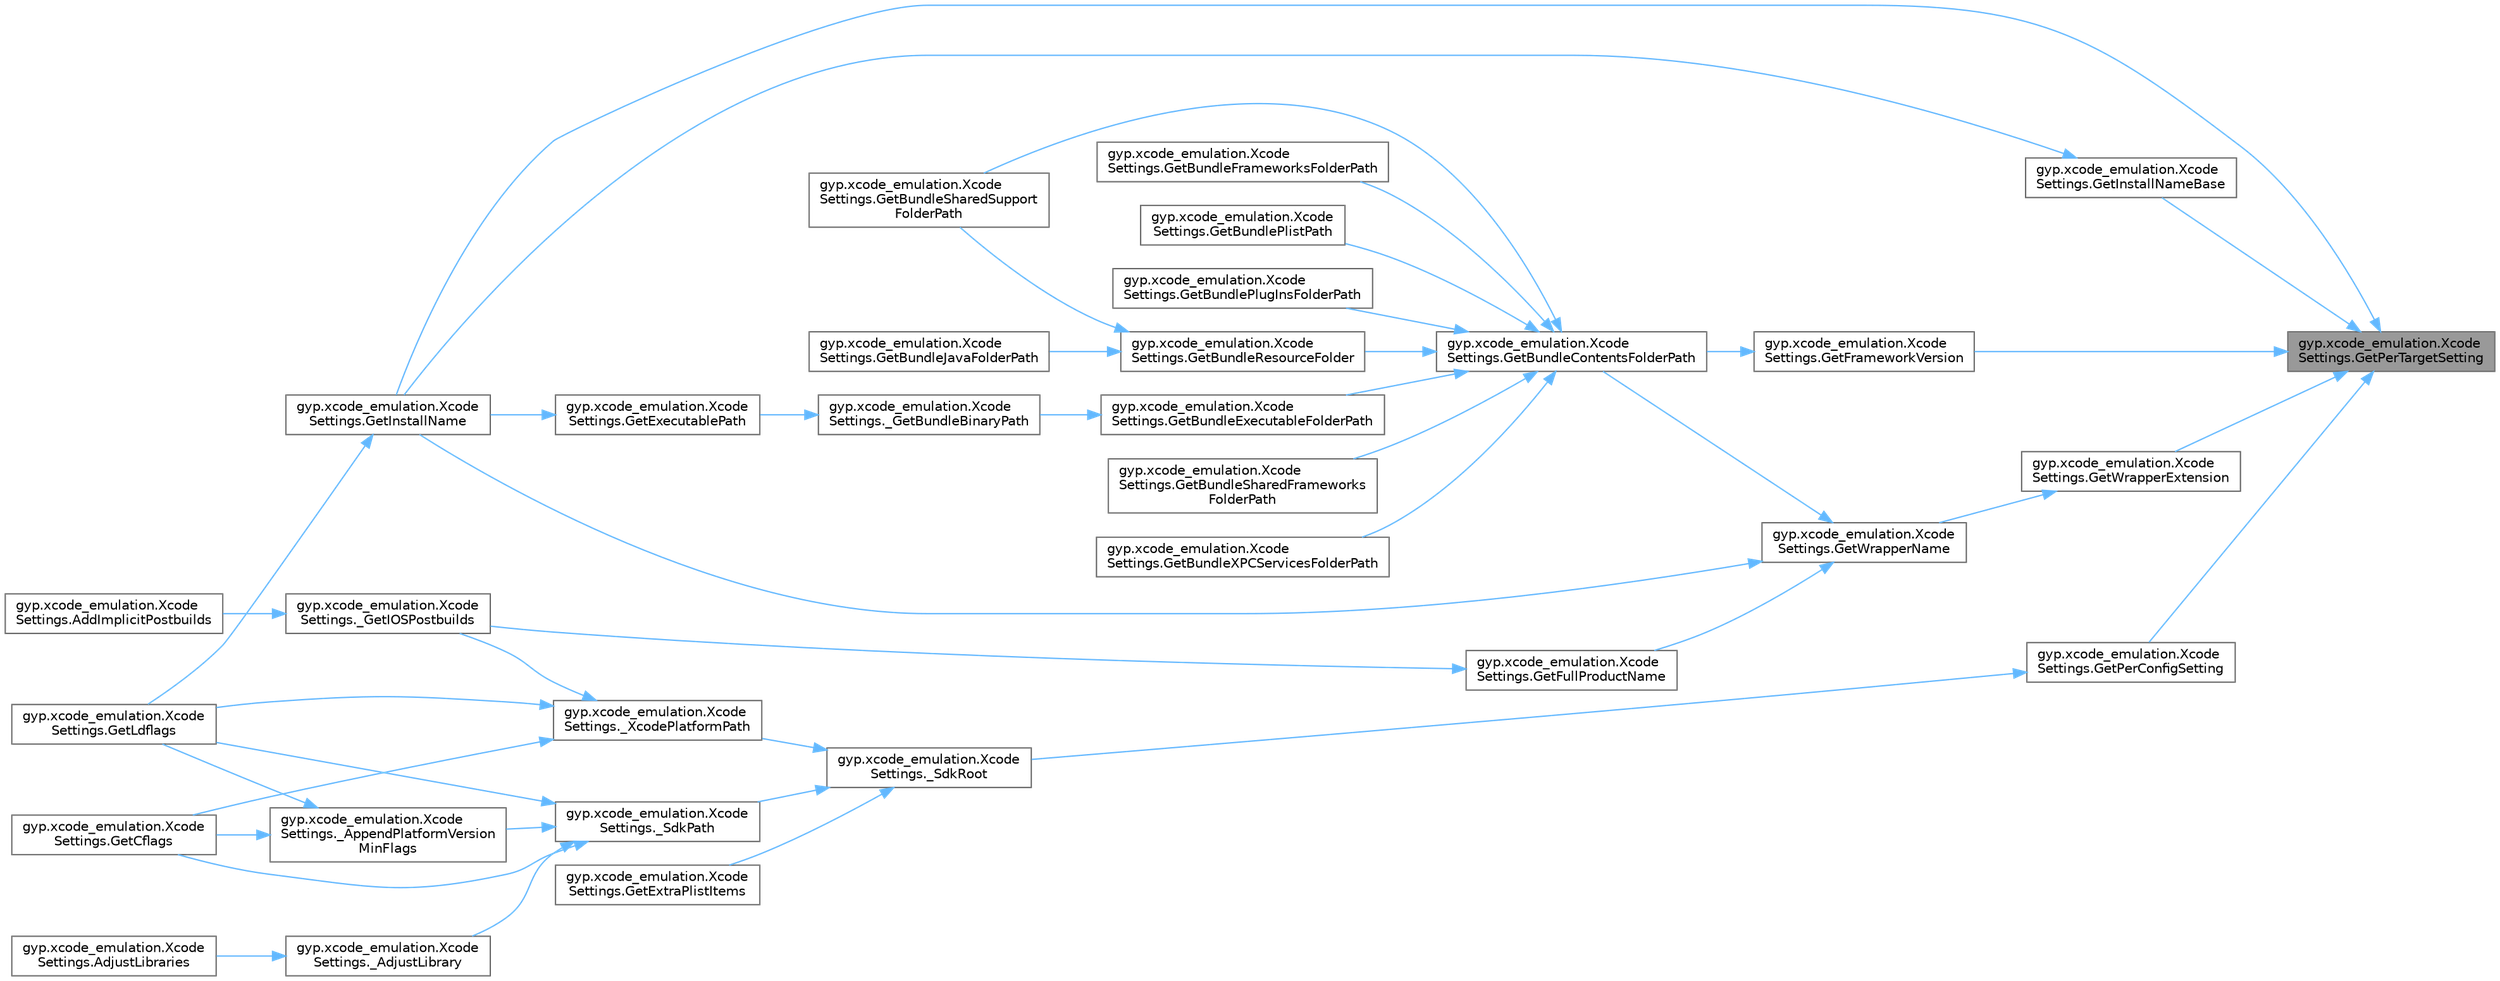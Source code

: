 digraph "gyp.xcode_emulation.XcodeSettings.GetPerTargetSetting"
{
 // LATEX_PDF_SIZE
  bgcolor="transparent";
  edge [fontname=Helvetica,fontsize=10,labelfontname=Helvetica,labelfontsize=10];
  node [fontname=Helvetica,fontsize=10,shape=box,height=0.2,width=0.4];
  rankdir="RL";
  Node1 [id="Node000001",label="gyp.xcode_emulation.Xcode\lSettings.GetPerTargetSetting",height=0.2,width=0.4,color="gray40", fillcolor="grey60", style="filled", fontcolor="black",tooltip=" "];
  Node1 -> Node2 [id="edge83_Node000001_Node000002",dir="back",color="steelblue1",style="solid",tooltip=" "];
  Node2 [id="Node000002",label="gyp.xcode_emulation.Xcode\lSettings.GetFrameworkVersion",height=0.2,width=0.4,color="grey40", fillcolor="white", style="filled",URL="$classgyp_1_1xcode__emulation_1_1_xcode_settings.html#a2d2abc1af703cfc9c51a6e9870006a6a",tooltip=" "];
  Node2 -> Node3 [id="edge84_Node000002_Node000003",dir="back",color="steelblue1",style="solid",tooltip=" "];
  Node3 [id="Node000003",label="gyp.xcode_emulation.Xcode\lSettings.GetBundleContentsFolderPath",height=0.2,width=0.4,color="grey40", fillcolor="white", style="filled",URL="$classgyp_1_1xcode__emulation_1_1_xcode_settings.html#a03b1307dbbda2138f7e6921e96f4b3e1",tooltip=" "];
  Node3 -> Node4 [id="edge85_Node000003_Node000004",dir="back",color="steelblue1",style="solid",tooltip=" "];
  Node4 [id="Node000004",label="gyp.xcode_emulation.Xcode\lSettings.GetBundleExecutableFolderPath",height=0.2,width=0.4,color="grey40", fillcolor="white", style="filled",URL="$classgyp_1_1xcode__emulation_1_1_xcode_settings.html#a9223bbef1dd02e926b8f279d00bb22f4",tooltip=" "];
  Node4 -> Node5 [id="edge86_Node000004_Node000005",dir="back",color="steelblue1",style="solid",tooltip=" "];
  Node5 [id="Node000005",label="gyp.xcode_emulation.Xcode\lSettings._GetBundleBinaryPath",height=0.2,width=0.4,color="grey40", fillcolor="white", style="filled",URL="$classgyp_1_1xcode__emulation_1_1_xcode_settings.html#a57e29012060beb42f9d01d9ec78364a8",tooltip=" "];
  Node5 -> Node6 [id="edge87_Node000005_Node000006",dir="back",color="steelblue1",style="solid",tooltip=" "];
  Node6 [id="Node000006",label="gyp.xcode_emulation.Xcode\lSettings.GetExecutablePath",height=0.2,width=0.4,color="grey40", fillcolor="white", style="filled",URL="$classgyp_1_1xcode__emulation_1_1_xcode_settings.html#aea50ebe98b35634d5ef740e342cf4bfb",tooltip=" "];
  Node6 -> Node7 [id="edge88_Node000006_Node000007",dir="back",color="steelblue1",style="solid",tooltip=" "];
  Node7 [id="Node000007",label="gyp.xcode_emulation.Xcode\lSettings.GetInstallName",height=0.2,width=0.4,color="grey40", fillcolor="white", style="filled",URL="$classgyp_1_1xcode__emulation_1_1_xcode_settings.html#aeedc331afbe04737c26ddd2c48dbffdf",tooltip=" "];
  Node7 -> Node8 [id="edge89_Node000007_Node000008",dir="back",color="steelblue1",style="solid",tooltip=" "];
  Node8 [id="Node000008",label="gyp.xcode_emulation.Xcode\lSettings.GetLdflags",height=0.2,width=0.4,color="grey40", fillcolor="white", style="filled",URL="$classgyp_1_1xcode__emulation_1_1_xcode_settings.html#ae7fa6af002ba474b27d494baed3937c3",tooltip=" "];
  Node3 -> Node9 [id="edge90_Node000003_Node000009",dir="back",color="steelblue1",style="solid",tooltip=" "];
  Node9 [id="Node000009",label="gyp.xcode_emulation.Xcode\lSettings.GetBundleFrameworksFolderPath",height=0.2,width=0.4,color="grey40", fillcolor="white", style="filled",URL="$classgyp_1_1xcode__emulation_1_1_xcode_settings.html#a416fd8ba70bc148c39bda846ce4bd601",tooltip=" "];
  Node3 -> Node10 [id="edge91_Node000003_Node000010",dir="back",color="steelblue1",style="solid",tooltip=" "];
  Node10 [id="Node000010",label="gyp.xcode_emulation.Xcode\lSettings.GetBundlePlistPath",height=0.2,width=0.4,color="grey40", fillcolor="white", style="filled",URL="$classgyp_1_1xcode__emulation_1_1_xcode_settings.html#afe7bfe6d65bc02a990f5413afe8924af",tooltip=" "];
  Node3 -> Node11 [id="edge92_Node000003_Node000011",dir="back",color="steelblue1",style="solid",tooltip=" "];
  Node11 [id="Node000011",label="gyp.xcode_emulation.Xcode\lSettings.GetBundlePlugInsFolderPath",height=0.2,width=0.4,color="grey40", fillcolor="white", style="filled",URL="$classgyp_1_1xcode__emulation_1_1_xcode_settings.html#a1100d7fc9270b363ca9db86ef43f734e",tooltip=" "];
  Node3 -> Node12 [id="edge93_Node000003_Node000012",dir="back",color="steelblue1",style="solid",tooltip=" "];
  Node12 [id="Node000012",label="gyp.xcode_emulation.Xcode\lSettings.GetBundleResourceFolder",height=0.2,width=0.4,color="grey40", fillcolor="white", style="filled",URL="$classgyp_1_1xcode__emulation_1_1_xcode_settings.html#a1f9d8f6abf8f798e7ccf7f112f1907c8",tooltip=" "];
  Node12 -> Node13 [id="edge94_Node000012_Node000013",dir="back",color="steelblue1",style="solid",tooltip=" "];
  Node13 [id="Node000013",label="gyp.xcode_emulation.Xcode\lSettings.GetBundleJavaFolderPath",height=0.2,width=0.4,color="grey40", fillcolor="white", style="filled",URL="$classgyp_1_1xcode__emulation_1_1_xcode_settings.html#a52c2dddb8b0a5a5d74f45c4b764bbe84",tooltip=" "];
  Node12 -> Node14 [id="edge95_Node000012_Node000014",dir="back",color="steelblue1",style="solid",tooltip=" "];
  Node14 [id="Node000014",label="gyp.xcode_emulation.Xcode\lSettings.GetBundleSharedSupport\lFolderPath",height=0.2,width=0.4,color="grey40", fillcolor="white", style="filled",URL="$classgyp_1_1xcode__emulation_1_1_xcode_settings.html#a463aee45c87a0704714f83a7a8db8a33",tooltip=" "];
  Node3 -> Node15 [id="edge96_Node000003_Node000015",dir="back",color="steelblue1",style="solid",tooltip=" "];
  Node15 [id="Node000015",label="gyp.xcode_emulation.Xcode\lSettings.GetBundleSharedFrameworks\lFolderPath",height=0.2,width=0.4,color="grey40", fillcolor="white", style="filled",URL="$classgyp_1_1xcode__emulation_1_1_xcode_settings.html#aef01470b69e3549f41f24d102c3e86ca",tooltip=" "];
  Node3 -> Node14 [id="edge97_Node000003_Node000014",dir="back",color="steelblue1",style="solid",tooltip=" "];
  Node3 -> Node16 [id="edge98_Node000003_Node000016",dir="back",color="steelblue1",style="solid",tooltip=" "];
  Node16 [id="Node000016",label="gyp.xcode_emulation.Xcode\lSettings.GetBundleXPCServicesFolderPath",height=0.2,width=0.4,color="grey40", fillcolor="white", style="filled",URL="$classgyp_1_1xcode__emulation_1_1_xcode_settings.html#a94e921ae79e7df63d038250b94b15ec3",tooltip=" "];
  Node1 -> Node7 [id="edge99_Node000001_Node000007",dir="back",color="steelblue1",style="solid",tooltip=" "];
  Node1 -> Node17 [id="edge100_Node000001_Node000017",dir="back",color="steelblue1",style="solid",tooltip=" "];
  Node17 [id="Node000017",label="gyp.xcode_emulation.Xcode\lSettings.GetInstallNameBase",height=0.2,width=0.4,color="grey40", fillcolor="white", style="filled",URL="$classgyp_1_1xcode__emulation_1_1_xcode_settings.html#ac331cbb0ce54470761b4c2e625baeb58",tooltip=" "];
  Node17 -> Node7 [id="edge101_Node000017_Node000007",dir="back",color="steelblue1",style="solid",tooltip=" "];
  Node1 -> Node18 [id="edge102_Node000001_Node000018",dir="back",color="steelblue1",style="solid",tooltip=" "];
  Node18 [id="Node000018",label="gyp.xcode_emulation.Xcode\lSettings.GetPerConfigSetting",height=0.2,width=0.4,color="grey40", fillcolor="white", style="filled",URL="$classgyp_1_1xcode__emulation_1_1_xcode_settings.html#ad57e17383dfeeb7572d2f63ae3edb212",tooltip=" "];
  Node18 -> Node19 [id="edge103_Node000018_Node000019",dir="back",color="steelblue1",style="solid",tooltip=" "];
  Node19 [id="Node000019",label="gyp.xcode_emulation.Xcode\lSettings._SdkRoot",height=0.2,width=0.4,color="grey40", fillcolor="white", style="filled",URL="$classgyp_1_1xcode__emulation_1_1_xcode_settings.html#ab8b7473c401d5edbb8584c9697fb01bd",tooltip=" "];
  Node19 -> Node20 [id="edge104_Node000019_Node000020",dir="back",color="steelblue1",style="solid",tooltip=" "];
  Node20 [id="Node000020",label="gyp.xcode_emulation.Xcode\lSettings._SdkPath",height=0.2,width=0.4,color="grey40", fillcolor="white", style="filled",URL="$classgyp_1_1xcode__emulation_1_1_xcode_settings.html#aa8e2e5c88abf702c2236dd68f6dac9b2",tooltip=" "];
  Node20 -> Node21 [id="edge105_Node000020_Node000021",dir="back",color="steelblue1",style="solid",tooltip=" "];
  Node21 [id="Node000021",label="gyp.xcode_emulation.Xcode\lSettings._AdjustLibrary",height=0.2,width=0.4,color="grey40", fillcolor="white", style="filled",URL="$classgyp_1_1xcode__emulation_1_1_xcode_settings.html#a83bae026da433c10395008c7496e9b4e",tooltip=" "];
  Node21 -> Node22 [id="edge106_Node000021_Node000022",dir="back",color="steelblue1",style="solid",tooltip=" "];
  Node22 [id="Node000022",label="gyp.xcode_emulation.Xcode\lSettings.AdjustLibraries",height=0.2,width=0.4,color="grey40", fillcolor="white", style="filled",URL="$classgyp_1_1xcode__emulation_1_1_xcode_settings.html#ab64ea17a928c84f83cdab1b6ffbd02d4",tooltip=" "];
  Node20 -> Node23 [id="edge107_Node000020_Node000023",dir="back",color="steelblue1",style="solid",tooltip=" "];
  Node23 [id="Node000023",label="gyp.xcode_emulation.Xcode\lSettings._AppendPlatformVersion\lMinFlags",height=0.2,width=0.4,color="grey40", fillcolor="white", style="filled",URL="$classgyp_1_1xcode__emulation_1_1_xcode_settings.html#ac4e37b74e60602b9ad4a766c2ba41be7",tooltip=" "];
  Node23 -> Node24 [id="edge108_Node000023_Node000024",dir="back",color="steelblue1",style="solid",tooltip=" "];
  Node24 [id="Node000024",label="gyp.xcode_emulation.Xcode\lSettings.GetCflags",height=0.2,width=0.4,color="grey40", fillcolor="white", style="filled",URL="$classgyp_1_1xcode__emulation_1_1_xcode_settings.html#aa5b53a651bb1dca5bd1b2c6396a917b9",tooltip=" "];
  Node23 -> Node8 [id="edge109_Node000023_Node000008",dir="back",color="steelblue1",style="solid",tooltip=" "];
  Node20 -> Node24 [id="edge110_Node000020_Node000024",dir="back",color="steelblue1",style="solid",tooltip=" "];
  Node20 -> Node8 [id="edge111_Node000020_Node000008",dir="back",color="steelblue1",style="solid",tooltip=" "];
  Node19 -> Node25 [id="edge112_Node000019_Node000025",dir="back",color="steelblue1",style="solid",tooltip=" "];
  Node25 [id="Node000025",label="gyp.xcode_emulation.Xcode\lSettings._XcodePlatformPath",height=0.2,width=0.4,color="grey40", fillcolor="white", style="filled",URL="$classgyp_1_1xcode__emulation_1_1_xcode_settings.html#ac91f65578b55708a6adb0e52edf2698e",tooltip=" "];
  Node25 -> Node26 [id="edge113_Node000025_Node000026",dir="back",color="steelblue1",style="solid",tooltip=" "];
  Node26 [id="Node000026",label="gyp.xcode_emulation.Xcode\lSettings._GetIOSPostbuilds",height=0.2,width=0.4,color="grey40", fillcolor="white", style="filled",URL="$classgyp_1_1xcode__emulation_1_1_xcode_settings.html#a4ea4abe0aac0d48eb66682ddd9f6122d",tooltip=" "];
  Node26 -> Node27 [id="edge114_Node000026_Node000027",dir="back",color="steelblue1",style="solid",tooltip=" "];
  Node27 [id="Node000027",label="gyp.xcode_emulation.Xcode\lSettings.AddImplicitPostbuilds",height=0.2,width=0.4,color="grey40", fillcolor="white", style="filled",URL="$classgyp_1_1xcode__emulation_1_1_xcode_settings.html#a5eac786a969e48cc405655757e33f52a",tooltip=" "];
  Node25 -> Node24 [id="edge115_Node000025_Node000024",dir="back",color="steelblue1",style="solid",tooltip=" "];
  Node25 -> Node8 [id="edge116_Node000025_Node000008",dir="back",color="steelblue1",style="solid",tooltip=" "];
  Node19 -> Node28 [id="edge117_Node000019_Node000028",dir="back",color="steelblue1",style="solid",tooltip=" "];
  Node28 [id="Node000028",label="gyp.xcode_emulation.Xcode\lSettings.GetExtraPlistItems",height=0.2,width=0.4,color="grey40", fillcolor="white", style="filled",URL="$classgyp_1_1xcode__emulation_1_1_xcode_settings.html#a4b2a8481ae12f410ed0b18dd745dfefb",tooltip=" "];
  Node1 -> Node29 [id="edge118_Node000001_Node000029",dir="back",color="steelblue1",style="solid",tooltip=" "];
  Node29 [id="Node000029",label="gyp.xcode_emulation.Xcode\lSettings.GetWrapperExtension",height=0.2,width=0.4,color="grey40", fillcolor="white", style="filled",URL="$classgyp_1_1xcode__emulation_1_1_xcode_settings.html#a24c8c9d06ce73350efbc8c28fcec269e",tooltip=" "];
  Node29 -> Node30 [id="edge119_Node000029_Node000030",dir="back",color="steelblue1",style="solid",tooltip=" "];
  Node30 [id="Node000030",label="gyp.xcode_emulation.Xcode\lSettings.GetWrapperName",height=0.2,width=0.4,color="grey40", fillcolor="white", style="filled",URL="$classgyp_1_1xcode__emulation_1_1_xcode_settings.html#aca6c7f89267c0c3cd3ec6096a6f601ab",tooltip=" "];
  Node30 -> Node3 [id="edge120_Node000030_Node000003",dir="back",color="steelblue1",style="solid",tooltip=" "];
  Node30 -> Node31 [id="edge121_Node000030_Node000031",dir="back",color="steelblue1",style="solid",tooltip=" "];
  Node31 [id="Node000031",label="gyp.xcode_emulation.Xcode\lSettings.GetFullProductName",height=0.2,width=0.4,color="grey40", fillcolor="white", style="filled",URL="$classgyp_1_1xcode__emulation_1_1_xcode_settings.html#acd680a74d574ba98a5cd4095ad1a0e7a",tooltip=" "];
  Node31 -> Node26 [id="edge122_Node000031_Node000026",dir="back",color="steelblue1",style="solid",tooltip=" "];
  Node30 -> Node7 [id="edge123_Node000030_Node000007",dir="back",color="steelblue1",style="solid",tooltip=" "];
}
